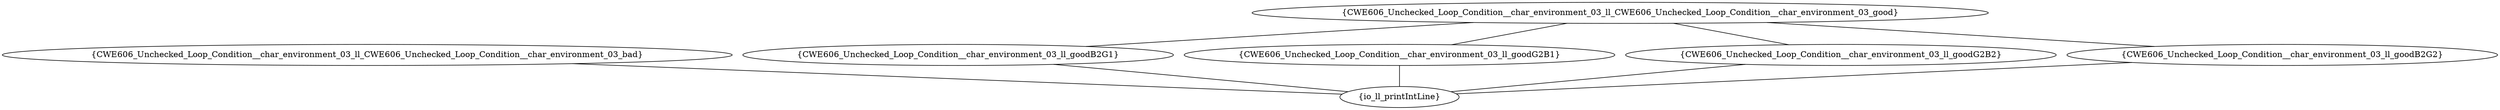 graph "cg graph" {
CWE606_Unchecked_Loop_Condition__char_environment_03_ll_CWE606_Unchecked_Loop_Condition__char_environment_03_bad [label="{CWE606_Unchecked_Loop_Condition__char_environment_03_ll_CWE606_Unchecked_Loop_Condition__char_environment_03_bad}"];
io_ll_printIntLine [label="{io_ll_printIntLine}"];
CWE606_Unchecked_Loop_Condition__char_environment_03_ll_goodB2G1 [label="{CWE606_Unchecked_Loop_Condition__char_environment_03_ll_goodB2G1}"];
CWE606_Unchecked_Loop_Condition__char_environment_03_ll_goodG2B1 [label="{CWE606_Unchecked_Loop_Condition__char_environment_03_ll_goodG2B1}"];
CWE606_Unchecked_Loop_Condition__char_environment_03_ll_goodG2B2 [label="{CWE606_Unchecked_Loop_Condition__char_environment_03_ll_goodG2B2}"];
CWE606_Unchecked_Loop_Condition__char_environment_03_ll_goodB2G2 [label="{CWE606_Unchecked_Loop_Condition__char_environment_03_ll_goodB2G2}"];
CWE606_Unchecked_Loop_Condition__char_environment_03_ll_CWE606_Unchecked_Loop_Condition__char_environment_03_good [label="{CWE606_Unchecked_Loop_Condition__char_environment_03_ll_CWE606_Unchecked_Loop_Condition__char_environment_03_good}"];
CWE606_Unchecked_Loop_Condition__char_environment_03_ll_CWE606_Unchecked_Loop_Condition__char_environment_03_bad -- io_ll_printIntLine;
CWE606_Unchecked_Loop_Condition__char_environment_03_ll_goodB2G1 -- io_ll_printIntLine;
CWE606_Unchecked_Loop_Condition__char_environment_03_ll_goodG2B1 -- io_ll_printIntLine;
CWE606_Unchecked_Loop_Condition__char_environment_03_ll_goodG2B2 -- io_ll_printIntLine;
CWE606_Unchecked_Loop_Condition__char_environment_03_ll_goodB2G2 -- io_ll_printIntLine;
CWE606_Unchecked_Loop_Condition__char_environment_03_ll_CWE606_Unchecked_Loop_Condition__char_environment_03_good -- CWE606_Unchecked_Loop_Condition__char_environment_03_ll_goodB2G1;
CWE606_Unchecked_Loop_Condition__char_environment_03_ll_CWE606_Unchecked_Loop_Condition__char_environment_03_good -- CWE606_Unchecked_Loop_Condition__char_environment_03_ll_goodB2G2;
CWE606_Unchecked_Loop_Condition__char_environment_03_ll_CWE606_Unchecked_Loop_Condition__char_environment_03_good -- CWE606_Unchecked_Loop_Condition__char_environment_03_ll_goodG2B1;
CWE606_Unchecked_Loop_Condition__char_environment_03_ll_CWE606_Unchecked_Loop_Condition__char_environment_03_good -- CWE606_Unchecked_Loop_Condition__char_environment_03_ll_goodG2B2;
}
